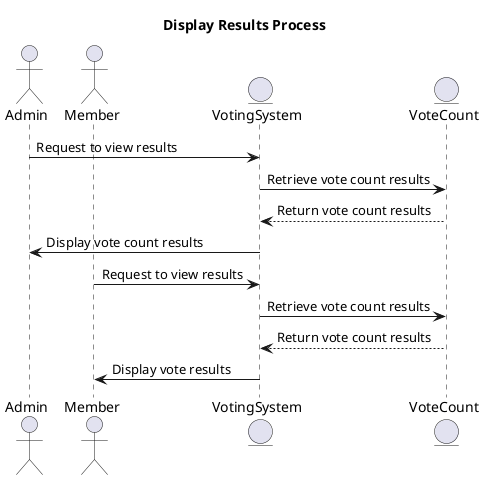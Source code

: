 @startuml
title Display Results Process

actor Admin
actor Member
entity VotingSystem
entity VoteCount

Admin -> VotingSystem: Request to view results
VotingSystem -> VoteCount: Retrieve vote count results
VoteCount --> VotingSystem: Return vote count results
VotingSystem -> Admin: Display vote count results

Member -> VotingSystem: Request to view results
VotingSystem -> VoteCount: Retrieve vote count results
VoteCount --> VotingSystem: Return vote count results
VotingSystem -> Member: Display vote results
@enduml
